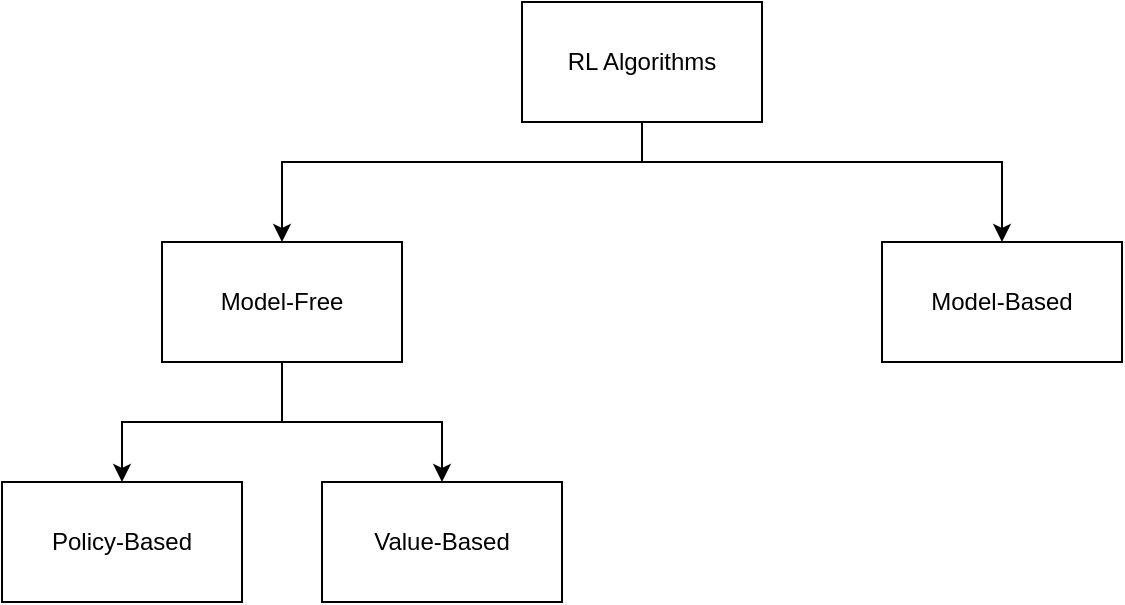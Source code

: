 <mxfile version="12.1.3" pages="1"><diagram id="cgWbuoucOUWzUzSFKO40" name="Page-1"><mxGraphModel dx="1536" dy="706" grid="1" gridSize="10" guides="1" tooltips="1" connect="1" arrows="1" fold="1" page="1" pageScale="1" pageWidth="827" pageHeight="1169" math="0" shadow="0"><root><mxCell id="0"/><mxCell id="1" parent="0"/><mxCell id="_nJLP9qsYZyLuKnid69h-11" style="edgeStyle=orthogonalEdgeStyle;rounded=0;orthogonalLoop=1;jettySize=auto;html=1;" edge="1" parent="1" source="_nJLP9qsYZyLuKnid69h-1" target="_nJLP9qsYZyLuKnid69h-2"><mxGeometry relative="1" as="geometry"><Array as="points"><mxPoint x="400" y="240"/><mxPoint x="220" y="240"/></Array></mxGeometry></mxCell><mxCell id="_nJLP9qsYZyLuKnid69h-12" style="edgeStyle=orthogonalEdgeStyle;rounded=0;orthogonalLoop=1;jettySize=auto;html=1;" edge="1" parent="1" source="_nJLP9qsYZyLuKnid69h-1" target="_nJLP9qsYZyLuKnid69h-3"><mxGeometry relative="1" as="geometry"><Array as="points"><mxPoint x="400" y="240"/><mxPoint x="580" y="240"/></Array></mxGeometry></mxCell><mxCell id="_nJLP9qsYZyLuKnid69h-1" value="RL Algorithms" style="rounded=0;whiteSpace=wrap;html=1;" vertex="1" parent="1"><mxGeometry x="340" y="160" width="120" height="60" as="geometry"/></mxCell><mxCell id="_nJLP9qsYZyLuKnid69h-13" style="edgeStyle=orthogonalEdgeStyle;rounded=0;orthogonalLoop=1;jettySize=auto;html=1;entryX=0.5;entryY=0;entryDx=0;entryDy=0;" edge="1" parent="1" source="_nJLP9qsYZyLuKnid69h-2" target="_nJLP9qsYZyLuKnid69h-4"><mxGeometry relative="1" as="geometry"/></mxCell><mxCell id="_nJLP9qsYZyLuKnid69h-14" style="edgeStyle=orthogonalEdgeStyle;rounded=0;orthogonalLoop=1;jettySize=auto;html=1;" edge="1" parent="1" source="_nJLP9qsYZyLuKnid69h-2" target="_nJLP9qsYZyLuKnid69h-5"><mxGeometry relative="1" as="geometry"/></mxCell><mxCell id="_nJLP9qsYZyLuKnid69h-2" value="Model-Free" style="rounded=0;whiteSpace=wrap;html=1;" vertex="1" parent="1"><mxGeometry x="160" y="280" width="120" height="60" as="geometry"/></mxCell><mxCell id="_nJLP9qsYZyLuKnid69h-3" value="Model-Based" style="rounded=0;whiteSpace=wrap;html=1;" vertex="1" parent="1"><mxGeometry x="520" y="280" width="120" height="60" as="geometry"/></mxCell><mxCell id="_nJLP9qsYZyLuKnid69h-4" value="Policy-Based" style="rounded=0;whiteSpace=wrap;html=1;" vertex="1" parent="1"><mxGeometry x="80" y="400" width="120" height="60" as="geometry"/></mxCell><mxCell id="_nJLP9qsYZyLuKnid69h-5" value="Value-Based" style="rounded=0;whiteSpace=wrap;html=1;" vertex="1" parent="1"><mxGeometry x="240" y="400" width="120" height="60" as="geometry"/></mxCell></root></mxGraphModel></diagram></mxfile>